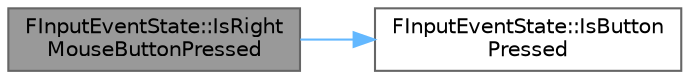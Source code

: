 digraph "FInputEventState::IsRightMouseButtonPressed"
{
 // INTERACTIVE_SVG=YES
 // LATEX_PDF_SIZE
  bgcolor="transparent";
  edge [fontname=Helvetica,fontsize=10,labelfontname=Helvetica,labelfontsize=10];
  node [fontname=Helvetica,fontsize=10,shape=box,height=0.2,width=0.4];
  rankdir="LR";
  Node1 [id="Node000001",label="FInputEventState::IsRight\lMouseButtonPressed",height=0.2,width=0.4,color="gray40", fillcolor="grey60", style="filled", fontcolor="black",tooltip=" "];
  Node1 -> Node2 [id="edge1_Node000001_Node000002",color="steelblue1",style="solid",tooltip=" "];
  Node2 [id="Node000002",label="FInputEventState::IsButton\lPressed",height=0.2,width=0.4,color="grey40", fillcolor="white", style="filled",URL="$d9/d1e/structFInputEventState.html#a860fcc818b8211f27f093db0731031d8",tooltip=" "];
}
